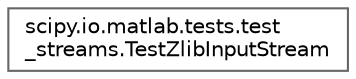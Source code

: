 digraph "Graphical Class Hierarchy"
{
 // LATEX_PDF_SIZE
  bgcolor="transparent";
  edge [fontname=Helvetica,fontsize=10,labelfontname=Helvetica,labelfontsize=10];
  node [fontname=Helvetica,fontsize=10,shape=box,height=0.2,width=0.4];
  rankdir="LR";
  Node0 [id="Node000000",label="scipy.io.matlab.tests.test\l_streams.TestZlibInputStream",height=0.2,width=0.4,color="grey40", fillcolor="white", style="filled",URL="$d7/db9/classscipy_1_1io_1_1matlab_1_1tests_1_1test__streams_1_1TestZlibInputStream.html",tooltip=" "];
}
